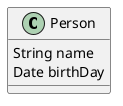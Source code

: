 ```uml
@startuml
Class Person {
    String name
    Date birthDay
}
@enduml
```,```uml
@startuml
Class Person {
    String name
    Date birthDay

    public void eat()
    public void sleep()
}
@enduml
```